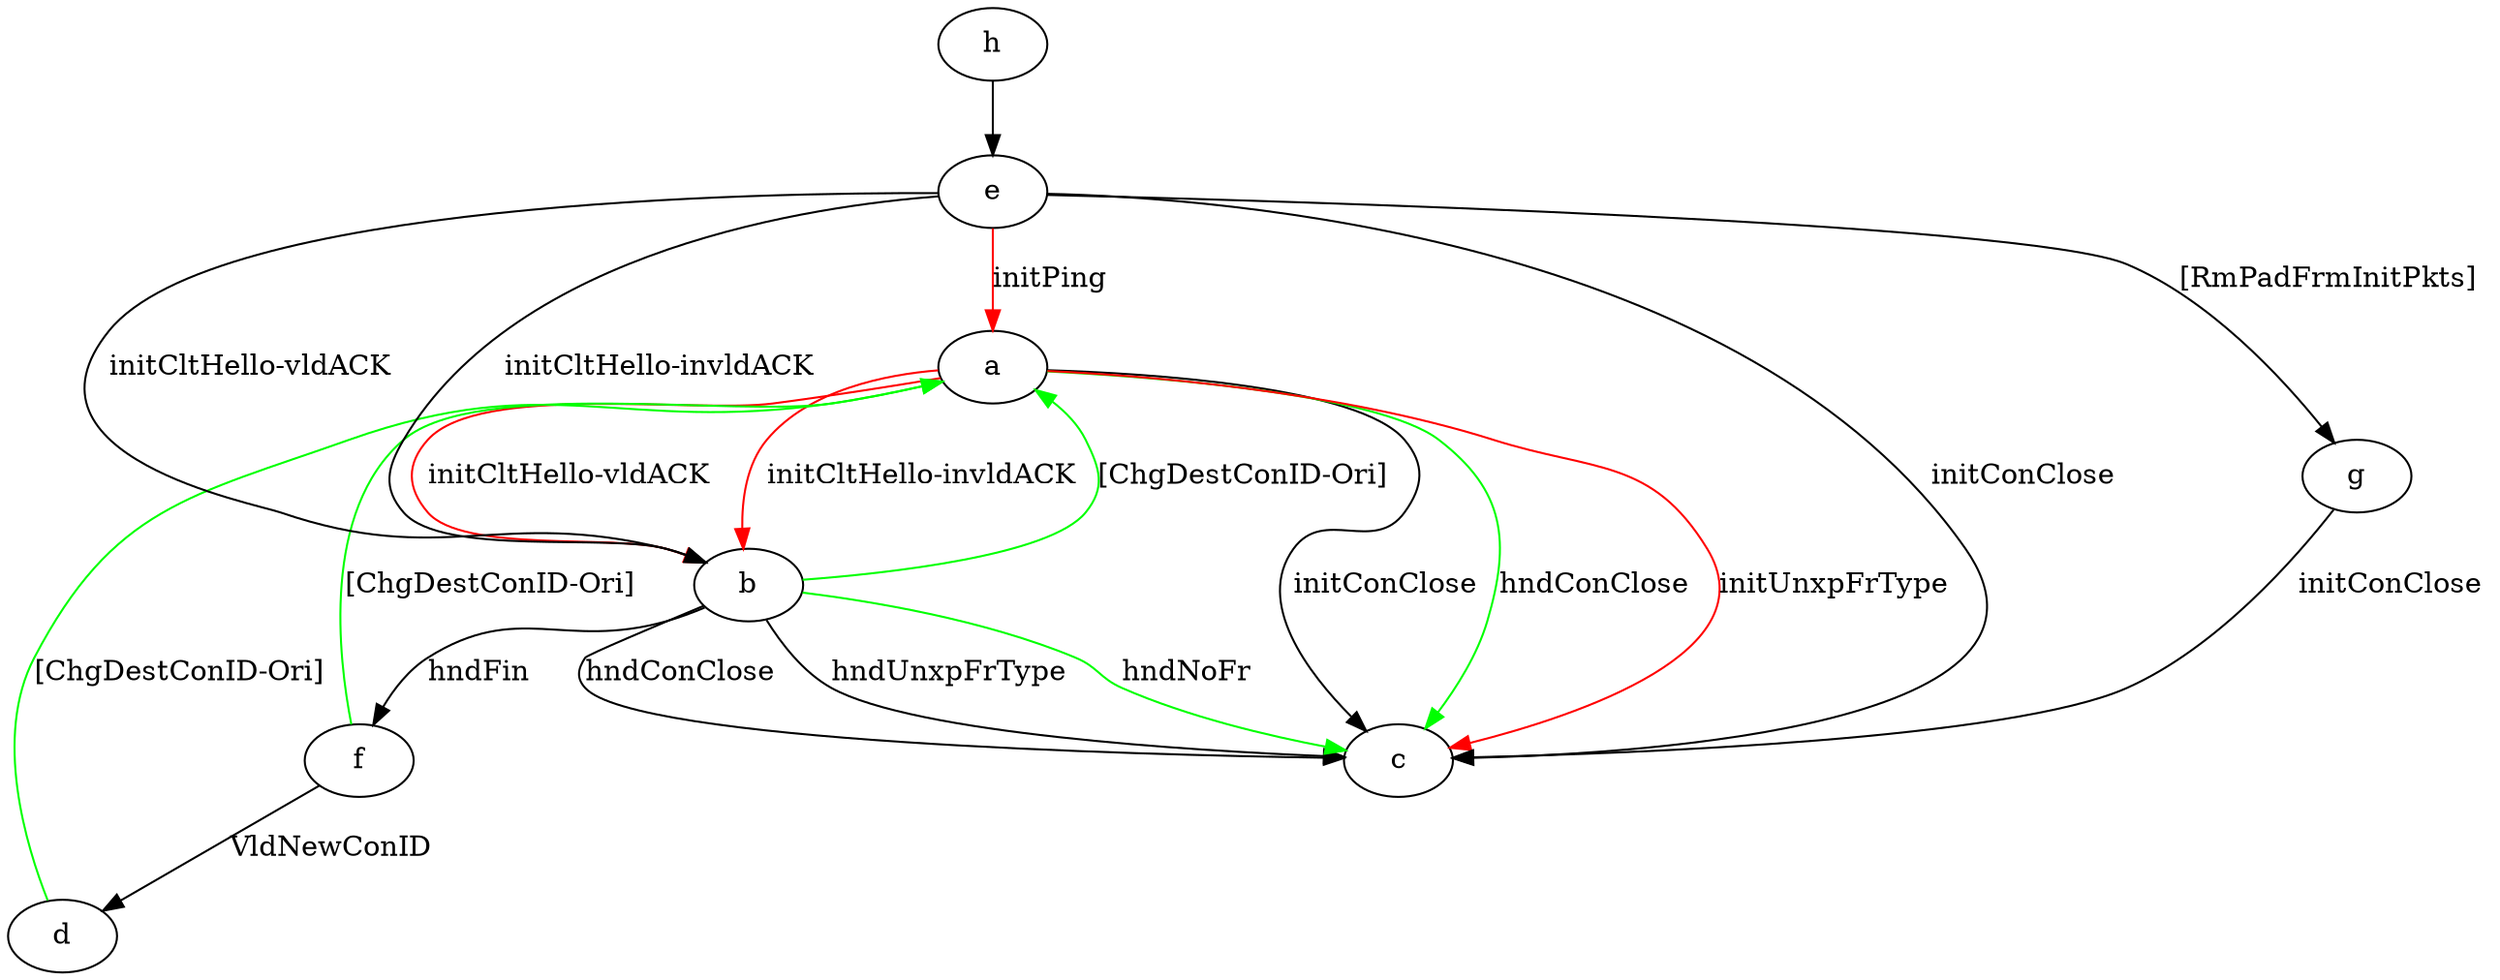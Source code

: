 digraph "" {
	a -> b	[key=0,
		color=red,
		label="initCltHello-vldACK "];
	a -> b	[key=1,
		color=red,
		label="initCltHello-invldACK "];
	a -> c	[key=0,
		label="initConClose "];
	a -> c	[key=1,
		color=green,
		label="hndConClose "];
	a -> c	[key=2,
		color=red,
		label="initUnxpFrType "];
	b -> a	[key=0,
		color=green,
		label="[ChgDestConID-Ori] "];
	b -> c	[key=0,
		label="hndConClose "];
	b -> c	[key=1,
		label="hndUnxpFrType "];
	b -> c	[key=2,
		color=green,
		label="hndNoFr "];
	b -> f	[key=0,
		label="hndFin "];
	d -> a	[key=0,
		color=green,
		label="[ChgDestConID-Ori] "];
	e -> a	[key=0,
		color=red,
		label="initPing "];
	e -> b	[key=0,
		label="initCltHello-vldACK "];
	e -> b	[key=1,
		label="initCltHello-invldACK "];
	e -> c	[key=0,
		label="initConClose "];
	e -> g	[key=0,
		label="[RmPadFrmInitPkts] "];
	f -> a	[key=0,
		color=green,
		label="[ChgDestConID-Ori] "];
	f -> d	[key=0,
		label="VldNewConID "];
	g -> c	[key=0,
		label="initConClose "];
	h -> e	[key=0];
}
